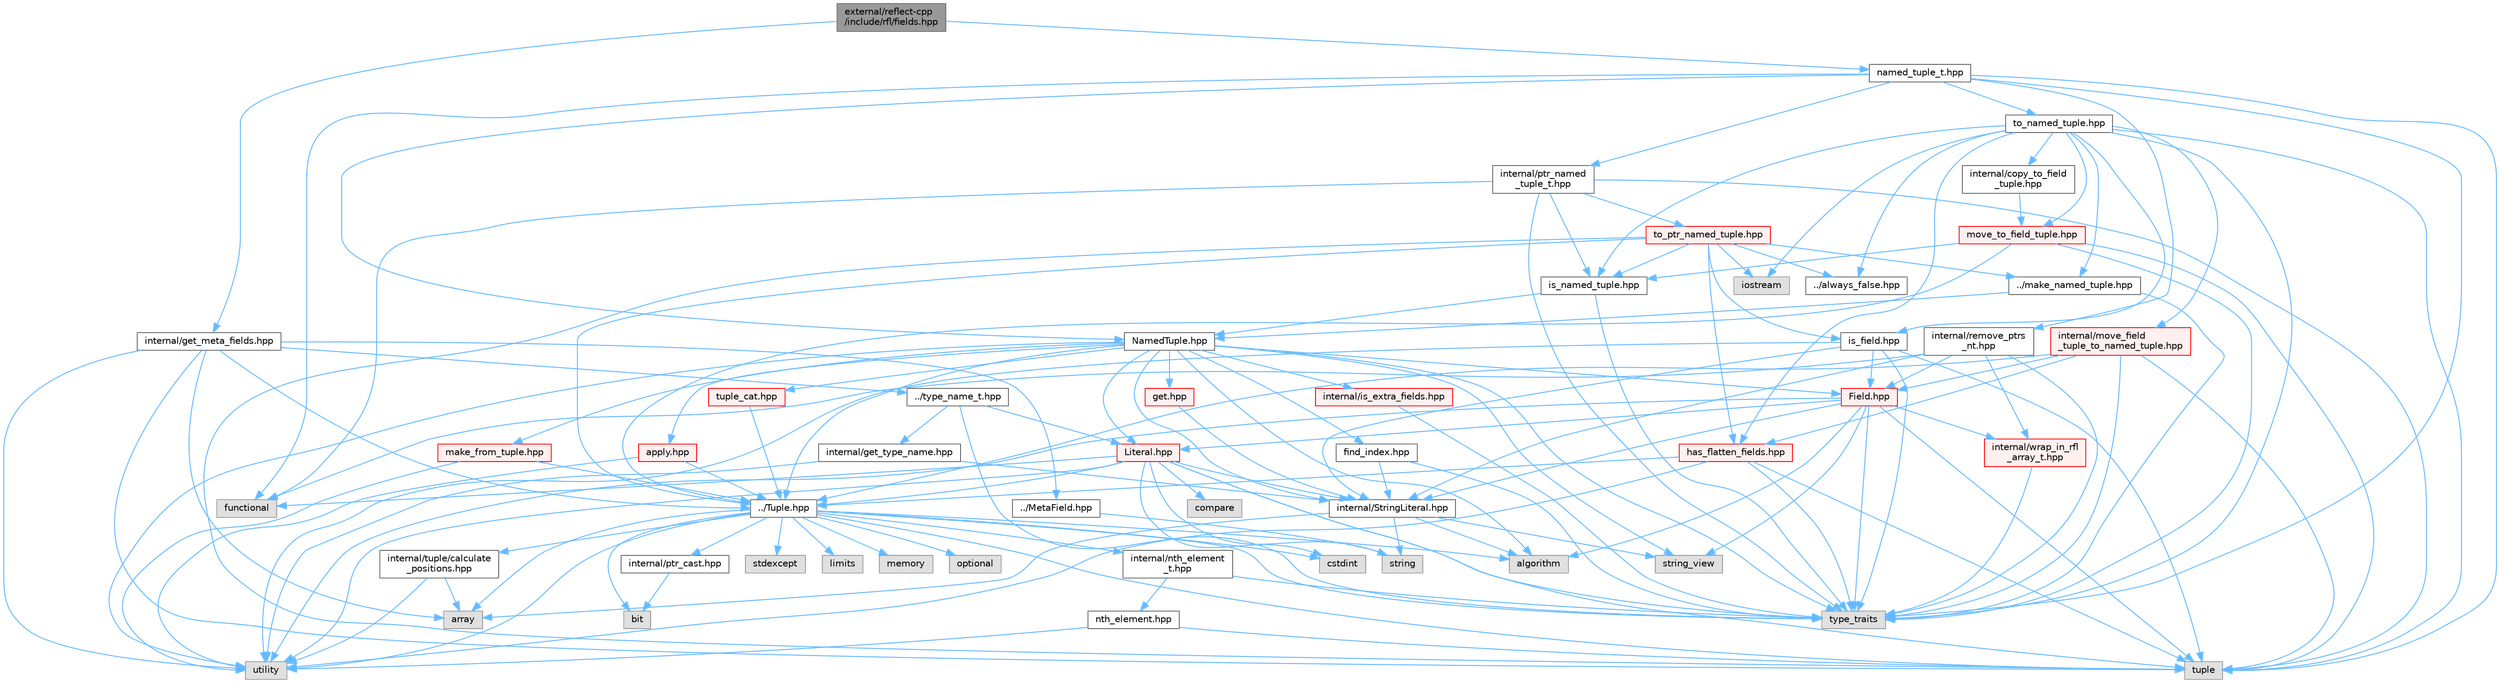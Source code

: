digraph "external/reflect-cpp/include/rfl/fields.hpp"
{
 // LATEX_PDF_SIZE
  bgcolor="transparent";
  edge [fontname=Helvetica,fontsize=10,labelfontname=Helvetica,labelfontsize=10];
  node [fontname=Helvetica,fontsize=10,shape=box,height=0.2,width=0.4];
  Node1 [id="Node000001",label="external/reflect-cpp\l/include/rfl/fields.hpp",height=0.2,width=0.4,color="gray40", fillcolor="grey60", style="filled", fontcolor="black",tooltip=" "];
  Node1 -> Node2 [id="edge1_Node000001_Node000002",color="steelblue1",style="solid",tooltip=" "];
  Node2 [id="Node000002",label="internal/get_meta_fields.hpp",height=0.2,width=0.4,color="grey40", fillcolor="white", style="filled",URL="$get__meta__fields_8hpp.html",tooltip=" "];
  Node2 -> Node3 [id="edge2_Node000002_Node000003",color="steelblue1",style="solid",tooltip=" "];
  Node3 [id="Node000003",label="array",height=0.2,width=0.4,color="grey60", fillcolor="#E0E0E0", style="filled",tooltip=" "];
  Node2 -> Node4 [id="edge3_Node000002_Node000004",color="steelblue1",style="solid",tooltip=" "];
  Node4 [id="Node000004",label="tuple",height=0.2,width=0.4,color="grey60", fillcolor="#E0E0E0", style="filled",tooltip=" "];
  Node2 -> Node5 [id="edge4_Node000002_Node000005",color="steelblue1",style="solid",tooltip=" "];
  Node5 [id="Node000005",label="utility",height=0.2,width=0.4,color="grey60", fillcolor="#E0E0E0", style="filled",tooltip=" "];
  Node2 -> Node6 [id="edge5_Node000002_Node000006",color="steelblue1",style="solid",tooltip=" "];
  Node6 [id="Node000006",label="../MetaField.hpp",height=0.2,width=0.4,color="grey40", fillcolor="white", style="filled",URL="$_meta_field_8hpp.html",tooltip=" "];
  Node6 -> Node7 [id="edge6_Node000006_Node000007",color="steelblue1",style="solid",tooltip=" "];
  Node7 [id="Node000007",label="string",height=0.2,width=0.4,color="grey60", fillcolor="#E0E0E0", style="filled",tooltip=" "];
  Node2 -> Node8 [id="edge7_Node000002_Node000008",color="steelblue1",style="solid",tooltip=" "];
  Node8 [id="Node000008",label="../Tuple.hpp",height=0.2,width=0.4,color="grey40", fillcolor="white", style="filled",URL="$_tuple_8hpp.html",tooltip=" "];
  Node8 -> Node9 [id="edge8_Node000008_Node000009",color="steelblue1",style="solid",tooltip=" "];
  Node9 [id="Node000009",label="algorithm",height=0.2,width=0.4,color="grey60", fillcolor="#E0E0E0", style="filled",tooltip=" "];
  Node8 -> Node3 [id="edge9_Node000008_Node000003",color="steelblue1",style="solid",tooltip=" "];
  Node8 -> Node10 [id="edge10_Node000008_Node000010",color="steelblue1",style="solid",tooltip=" "];
  Node10 [id="Node000010",label="bit",height=0.2,width=0.4,color="grey60", fillcolor="#E0E0E0", style="filled",tooltip=" "];
  Node8 -> Node11 [id="edge11_Node000008_Node000011",color="steelblue1",style="solid",tooltip=" "];
  Node11 [id="Node000011",label="cstdint",height=0.2,width=0.4,color="grey60", fillcolor="#E0E0E0", style="filled",tooltip=" "];
  Node8 -> Node12 [id="edge12_Node000008_Node000012",color="steelblue1",style="solid",tooltip=" "];
  Node12 [id="Node000012",label="limits",height=0.2,width=0.4,color="grey60", fillcolor="#E0E0E0", style="filled",tooltip=" "];
  Node8 -> Node13 [id="edge13_Node000008_Node000013",color="steelblue1",style="solid",tooltip=" "];
  Node13 [id="Node000013",label="memory",height=0.2,width=0.4,color="grey60", fillcolor="#E0E0E0", style="filled",tooltip=" "];
  Node8 -> Node14 [id="edge14_Node000008_Node000014",color="steelblue1",style="solid",tooltip=" "];
  Node14 [id="Node000014",label="optional",height=0.2,width=0.4,color="grey60", fillcolor="#E0E0E0", style="filled",tooltip=" "];
  Node8 -> Node15 [id="edge15_Node000008_Node000015",color="steelblue1",style="solid",tooltip=" "];
  Node15 [id="Node000015",label="stdexcept",height=0.2,width=0.4,color="grey60", fillcolor="#E0E0E0", style="filled",tooltip=" "];
  Node8 -> Node4 [id="edge16_Node000008_Node000004",color="steelblue1",style="solid",tooltip=" "];
  Node8 -> Node16 [id="edge17_Node000008_Node000016",color="steelblue1",style="solid",tooltip=" "];
  Node16 [id="Node000016",label="type_traits",height=0.2,width=0.4,color="grey60", fillcolor="#E0E0E0", style="filled",tooltip=" "];
  Node8 -> Node5 [id="edge18_Node000008_Node000005",color="steelblue1",style="solid",tooltip=" "];
  Node8 -> Node17 [id="edge19_Node000008_Node000017",color="steelblue1",style="solid",tooltip=" "];
  Node17 [id="Node000017",label="internal/nth_element\l_t.hpp",height=0.2,width=0.4,color="grey40", fillcolor="white", style="filled",URL="$nth__element__t_8hpp.html",tooltip=" "];
  Node17 -> Node16 [id="edge20_Node000017_Node000016",color="steelblue1",style="solid",tooltip=" "];
  Node17 -> Node18 [id="edge21_Node000017_Node000018",color="steelblue1",style="solid",tooltip=" "];
  Node18 [id="Node000018",label="nth_element.hpp",height=0.2,width=0.4,color="grey40", fillcolor="white", style="filled",URL="$nth__element_8hpp.html",tooltip=" "];
  Node18 -> Node4 [id="edge22_Node000018_Node000004",color="steelblue1",style="solid",tooltip=" "];
  Node18 -> Node5 [id="edge23_Node000018_Node000005",color="steelblue1",style="solid",tooltip=" "];
  Node8 -> Node19 [id="edge24_Node000008_Node000019",color="steelblue1",style="solid",tooltip=" "];
  Node19 [id="Node000019",label="internal/ptr_cast.hpp",height=0.2,width=0.4,color="grey40", fillcolor="white", style="filled",URL="$ptr__cast_8hpp.html",tooltip=" "];
  Node19 -> Node10 [id="edge25_Node000019_Node000010",color="steelblue1",style="solid",tooltip=" "];
  Node8 -> Node20 [id="edge26_Node000008_Node000020",color="steelblue1",style="solid",tooltip=" "];
  Node20 [id="Node000020",label="internal/tuple/calculate\l_positions.hpp",height=0.2,width=0.4,color="grey40", fillcolor="white", style="filled",URL="$calculate__positions_8hpp.html",tooltip=" "];
  Node20 -> Node3 [id="edge27_Node000020_Node000003",color="steelblue1",style="solid",tooltip=" "];
  Node20 -> Node5 [id="edge28_Node000020_Node000005",color="steelblue1",style="solid",tooltip=" "];
  Node2 -> Node21 [id="edge29_Node000002_Node000021",color="steelblue1",style="solid",tooltip=" "];
  Node21 [id="Node000021",label="../type_name_t.hpp",height=0.2,width=0.4,color="grey40", fillcolor="white", style="filled",URL="$type__name__t_8hpp.html",tooltip=" "];
  Node21 -> Node16 [id="edge30_Node000021_Node000016",color="steelblue1",style="solid",tooltip=" "];
  Node21 -> Node22 [id="edge31_Node000021_Node000022",color="steelblue1",style="solid",tooltip=" "];
  Node22 [id="Node000022",label="Literal.hpp",height=0.2,width=0.4,color="red", fillcolor="#FFF0F0", style="filled",URL="$_literal_8hpp.html",tooltip=" "];
  Node22 -> Node23 [id="edge32_Node000022_Node000023",color="steelblue1",style="solid",tooltip=" "];
  Node23 [id="Node000023",label="compare",height=0.2,width=0.4,color="grey60", fillcolor="#E0E0E0", style="filled",tooltip=" "];
  Node22 -> Node11 [id="edge33_Node000022_Node000011",color="steelblue1",style="solid",tooltip=" "];
  Node22 -> Node24 [id="edge34_Node000022_Node000024",color="steelblue1",style="solid",tooltip=" "];
  Node24 [id="Node000024",label="functional",height=0.2,width=0.4,color="grey60", fillcolor="#E0E0E0", style="filled",tooltip=" "];
  Node22 -> Node7 [id="edge35_Node000022_Node000007",color="steelblue1",style="solid",tooltip=" "];
  Node22 -> Node4 [id="edge36_Node000022_Node000004",color="steelblue1",style="solid",tooltip=" "];
  Node22 -> Node16 [id="edge37_Node000022_Node000016",color="steelblue1",style="solid",tooltip=" "];
  Node22 -> Node5 [id="edge38_Node000022_Node000005",color="steelblue1",style="solid",tooltip=" "];
  Node22 -> Node8 [id="edge39_Node000022_Node000008",color="steelblue1",style="solid",tooltip=" "];
  Node22 -> Node29 [id="edge40_Node000022_Node000029",color="steelblue1",style="solid",tooltip=" "];
  Node29 [id="Node000029",label="internal/StringLiteral.hpp",height=0.2,width=0.4,color="grey40", fillcolor="white", style="filled",URL="$_string_literal_8hpp.html",tooltip=" "];
  Node29 -> Node9 [id="edge41_Node000029_Node000009",color="steelblue1",style="solid",tooltip=" "];
  Node29 -> Node3 [id="edge42_Node000029_Node000003",color="steelblue1",style="solid",tooltip=" "];
  Node29 -> Node7 [id="edge43_Node000029_Node000007",color="steelblue1",style="solid",tooltip=" "];
  Node29 -> Node30 [id="edge44_Node000029_Node000030",color="steelblue1",style="solid",tooltip=" "];
  Node30 [id="Node000030",label="string_view",height=0.2,width=0.4,color="grey60", fillcolor="#E0E0E0", style="filled",tooltip=" "];
  Node21 -> Node32 [id="edge45_Node000021_Node000032",color="steelblue1",style="solid",tooltip=" "];
  Node32 [id="Node000032",label="internal/get_type_name.hpp",height=0.2,width=0.4,color="grey40", fillcolor="white", style="filled",URL="$get__type__name_8hpp.html",tooltip=" "];
  Node32 -> Node5 [id="edge46_Node000032_Node000005",color="steelblue1",style="solid",tooltip=" "];
  Node32 -> Node29 [id="edge47_Node000032_Node000029",color="steelblue1",style="solid",tooltip=" "];
  Node1 -> Node33 [id="edge48_Node000001_Node000033",color="steelblue1",style="solid",tooltip=" "];
  Node33 [id="Node000033",label="named_tuple_t.hpp",height=0.2,width=0.4,color="grey40", fillcolor="white", style="filled",URL="$named__tuple__t_8hpp.html",tooltip=" "];
  Node33 -> Node24 [id="edge49_Node000033_Node000024",color="steelblue1",style="solid",tooltip=" "];
  Node33 -> Node4 [id="edge50_Node000033_Node000004",color="steelblue1",style="solid",tooltip=" "];
  Node33 -> Node16 [id="edge51_Node000033_Node000016",color="steelblue1",style="solid",tooltip=" "];
  Node33 -> Node34 [id="edge52_Node000033_Node000034",color="steelblue1",style="solid",tooltip=" "];
  Node34 [id="Node000034",label="NamedTuple.hpp",height=0.2,width=0.4,color="grey40", fillcolor="white", style="filled",URL="$_named_tuple_8hpp.html",tooltip=" "];
  Node34 -> Node9 [id="edge53_Node000034_Node000009",color="steelblue1",style="solid",tooltip=" "];
  Node34 -> Node30 [id="edge54_Node000034_Node000030",color="steelblue1",style="solid",tooltip=" "];
  Node34 -> Node16 [id="edge55_Node000034_Node000016",color="steelblue1",style="solid",tooltip=" "];
  Node34 -> Node5 [id="edge56_Node000034_Node000005",color="steelblue1",style="solid",tooltip=" "];
  Node34 -> Node35 [id="edge57_Node000034_Node000035",color="steelblue1",style="solid",tooltip=" "];
  Node35 [id="Node000035",label="Field.hpp",height=0.2,width=0.4,color="red", fillcolor="#FFF0F0", style="filled",URL="$_field_8hpp.html",tooltip=" "];
  Node35 -> Node9 [id="edge58_Node000035_Node000009",color="steelblue1",style="solid",tooltip=" "];
  Node35 -> Node30 [id="edge59_Node000035_Node000030",color="steelblue1",style="solid",tooltip=" "];
  Node35 -> Node4 [id="edge60_Node000035_Node000004",color="steelblue1",style="solid",tooltip=" "];
  Node35 -> Node16 [id="edge61_Node000035_Node000016",color="steelblue1",style="solid",tooltip=" "];
  Node35 -> Node5 [id="edge62_Node000035_Node000005",color="steelblue1",style="solid",tooltip=" "];
  Node35 -> Node22 [id="edge63_Node000035_Node000022",color="steelblue1",style="solid",tooltip=" "];
  Node35 -> Node29 [id="edge64_Node000035_Node000029",color="steelblue1",style="solid",tooltip=" "];
  Node35 -> Node40 [id="edge65_Node000035_Node000040",color="steelblue1",style="solid",tooltip=" "];
  Node40 [id="Node000040",label="internal/wrap_in_rfl\l_array_t.hpp",height=0.2,width=0.4,color="red", fillcolor="#FFF0F0", style="filled",URL="$wrap__in__rfl__array__t_8hpp.html",tooltip=" "];
  Node40 -> Node16 [id="edge66_Node000040_Node000016",color="steelblue1",style="solid",tooltip=" "];
  Node34 -> Node22 [id="edge67_Node000034_Node000022",color="steelblue1",style="solid",tooltip=" "];
  Node34 -> Node8 [id="edge68_Node000034_Node000008",color="steelblue1",style="solid",tooltip=" "];
  Node34 -> Node41 [id="edge69_Node000034_Node000041",color="steelblue1",style="solid",tooltip=" "];
  Node41 [id="Node000041",label="apply.hpp",height=0.2,width=0.4,color="red", fillcolor="#FFF0F0", style="filled",URL="$apply_8hpp.html",tooltip=" "];
  Node41 -> Node5 [id="edge70_Node000041_Node000005",color="steelblue1",style="solid",tooltip=" "];
  Node41 -> Node8 [id="edge71_Node000041_Node000008",color="steelblue1",style="solid",tooltip=" "];
  Node34 -> Node43 [id="edge72_Node000034_Node000043",color="steelblue1",style="solid",tooltip=" "];
  Node43 [id="Node000043",label="get.hpp",height=0.2,width=0.4,color="red", fillcolor="#FFF0F0", style="filled",URL="$get_8hpp.html",tooltip=" "];
  Node43 -> Node29 [id="edge73_Node000043_Node000029",color="steelblue1",style="solid",tooltip=" "];
  Node34 -> Node29 [id="edge74_Node000034_Node000029",color="steelblue1",style="solid",tooltip=" "];
  Node34 -> Node46 [id="edge75_Node000034_Node000046",color="steelblue1",style="solid",tooltip=" "];
  Node46 [id="Node000046",label="find_index.hpp",height=0.2,width=0.4,color="grey40", fillcolor="white", style="filled",URL="$find__index_8hpp.html",tooltip=" "];
  Node46 -> Node16 [id="edge76_Node000046_Node000016",color="steelblue1",style="solid",tooltip=" "];
  Node46 -> Node29 [id="edge77_Node000046_Node000029",color="steelblue1",style="solid",tooltip=" "];
  Node34 -> Node47 [id="edge78_Node000034_Node000047",color="steelblue1",style="solid",tooltip=" "];
  Node47 [id="Node000047",label="internal/is_extra_fields.hpp",height=0.2,width=0.4,color="red", fillcolor="#FFF0F0", style="filled",URL="$is__extra__fields_8hpp.html",tooltip=" "];
  Node47 -> Node16 [id="edge79_Node000047_Node000016",color="steelblue1",style="solid",tooltip=" "];
  Node34 -> Node50 [id="edge80_Node000034_Node000050",color="steelblue1",style="solid",tooltip=" "];
  Node50 [id="Node000050",label="make_from_tuple.hpp",height=0.2,width=0.4,color="red", fillcolor="#FFF0F0", style="filled",URL="$make__from__tuple_8hpp.html",tooltip=" "];
  Node50 -> Node5 [id="edge81_Node000050_Node000005",color="steelblue1",style="solid",tooltip=" "];
  Node50 -> Node8 [id="edge82_Node000050_Node000008",color="steelblue1",style="solid",tooltip=" "];
  Node34 -> Node52 [id="edge83_Node000034_Node000052",color="steelblue1",style="solid",tooltip=" "];
  Node52 [id="Node000052",label="tuple_cat.hpp",height=0.2,width=0.4,color="red", fillcolor="#FFF0F0", style="filled",URL="$tuple__cat_8hpp.html",tooltip=" "];
  Node52 -> Node8 [id="edge84_Node000052_Node000008",color="steelblue1",style="solid",tooltip=" "];
  Node33 -> Node54 [id="edge85_Node000033_Node000054",color="steelblue1",style="solid",tooltip=" "];
  Node54 [id="Node000054",label="internal/ptr_named\l_tuple_t.hpp",height=0.2,width=0.4,color="grey40", fillcolor="white", style="filled",URL="$ptr__named__tuple__t_8hpp.html",tooltip=" "];
  Node54 -> Node24 [id="edge86_Node000054_Node000024",color="steelblue1",style="solid",tooltip=" "];
  Node54 -> Node4 [id="edge87_Node000054_Node000004",color="steelblue1",style="solid",tooltip=" "];
  Node54 -> Node16 [id="edge88_Node000054_Node000016",color="steelblue1",style="solid",tooltip=" "];
  Node54 -> Node55 [id="edge89_Node000054_Node000055",color="steelblue1",style="solid",tooltip=" "];
  Node55 [id="Node000055",label="is_named_tuple.hpp",height=0.2,width=0.4,color="grey40", fillcolor="white", style="filled",URL="$is__named__tuple_8hpp.html",tooltip=" "];
  Node55 -> Node16 [id="edge90_Node000055_Node000016",color="steelblue1",style="solid",tooltip=" "];
  Node55 -> Node34 [id="edge91_Node000055_Node000034",color="steelblue1",style="solid",tooltip=" "];
  Node54 -> Node56 [id="edge92_Node000054_Node000056",color="steelblue1",style="solid",tooltip=" "];
  Node56 [id="Node000056",label="to_ptr_named_tuple.hpp",height=0.2,width=0.4,color="red", fillcolor="#FFF0F0", style="filled",URL="$to__ptr__named__tuple_8hpp.html",tooltip=" "];
  Node56 -> Node27 [id="edge93_Node000056_Node000027",color="steelblue1",style="solid",tooltip=" "];
  Node27 [id="Node000027",label="iostream",height=0.2,width=0.4,color="grey60", fillcolor="#E0E0E0", style="filled",tooltip=" "];
  Node56 -> Node4 [id="edge94_Node000056_Node000004",color="steelblue1",style="solid",tooltip=" "];
  Node56 -> Node8 [id="edge95_Node000056_Node000008",color="steelblue1",style="solid",tooltip=" "];
  Node56 -> Node57 [id="edge96_Node000056_Node000057",color="steelblue1",style="solid",tooltip=" "];
  Node57 [id="Node000057",label="../always_false.hpp",height=0.2,width=0.4,color="grey40", fillcolor="white", style="filled",URL="$always__false_8hpp.html",tooltip=" "];
  Node56 -> Node67 [id="edge97_Node000056_Node000067",color="steelblue1",style="solid",tooltip=" "];
  Node67 [id="Node000067",label="../make_named_tuple.hpp",height=0.2,width=0.4,color="grey40", fillcolor="white", style="filled",URL="$make__named__tuple_8hpp.html",tooltip=" "];
  Node67 -> Node16 [id="edge98_Node000067_Node000016",color="steelblue1",style="solid",tooltip=" "];
  Node67 -> Node34 [id="edge99_Node000067_Node000034",color="steelblue1",style="solid",tooltip=" "];
  Node56 -> Node77 [id="edge100_Node000056_Node000077",color="steelblue1",style="solid",tooltip=" "];
  Node77 [id="Node000077",label="has_flatten_fields.hpp",height=0.2,width=0.4,color="red", fillcolor="#FFF0F0", style="filled",URL="$has__flatten__fields_8hpp.html",tooltip=" "];
  Node77 -> Node4 [id="edge101_Node000077_Node000004",color="steelblue1",style="solid",tooltip=" "];
  Node77 -> Node16 [id="edge102_Node000077_Node000016",color="steelblue1",style="solid",tooltip=" "];
  Node77 -> Node5 [id="edge103_Node000077_Node000005",color="steelblue1",style="solid",tooltip=" "];
  Node77 -> Node8 [id="edge104_Node000077_Node000008",color="steelblue1",style="solid",tooltip=" "];
  Node56 -> Node72 [id="edge105_Node000056_Node000072",color="steelblue1",style="solid",tooltip=" "];
  Node72 [id="Node000072",label="is_field.hpp",height=0.2,width=0.4,color="grey40", fillcolor="white", style="filled",URL="$is__field_8hpp.html",tooltip=" "];
  Node72 -> Node4 [id="edge106_Node000072_Node000004",color="steelblue1",style="solid",tooltip=" "];
  Node72 -> Node16 [id="edge107_Node000072_Node000016",color="steelblue1",style="solid",tooltip=" "];
  Node72 -> Node5 [id="edge108_Node000072_Node000005",color="steelblue1",style="solid",tooltip=" "];
  Node72 -> Node35 [id="edge109_Node000072_Node000035",color="steelblue1",style="solid",tooltip=" "];
  Node72 -> Node29 [id="edge110_Node000072_Node000029",color="steelblue1",style="solid",tooltip=" "];
  Node56 -> Node55 [id="edge111_Node000056_Node000055",color="steelblue1",style="solid",tooltip=" "];
  Node33 -> Node85 [id="edge112_Node000033_Node000085",color="steelblue1",style="solid",tooltip=" "];
  Node85 [id="Node000085",label="internal/remove_ptrs\l_nt.hpp",height=0.2,width=0.4,color="grey40", fillcolor="white", style="filled",URL="$remove__ptrs__nt_8hpp.html",tooltip=" "];
  Node85 -> Node24 [id="edge113_Node000085_Node000024",color="steelblue1",style="solid",tooltip=" "];
  Node85 -> Node16 [id="edge114_Node000085_Node000016",color="steelblue1",style="solid",tooltip=" "];
  Node85 -> Node35 [id="edge115_Node000085_Node000035",color="steelblue1",style="solid",tooltip=" "];
  Node85 -> Node29 [id="edge116_Node000085_Node000029",color="steelblue1",style="solid",tooltip=" "];
  Node85 -> Node40 [id="edge117_Node000085_Node000040",color="steelblue1",style="solid",tooltip=" "];
  Node33 -> Node86 [id="edge118_Node000033_Node000086",color="steelblue1",style="solid",tooltip=" "];
  Node86 [id="Node000086",label="to_named_tuple.hpp",height=0.2,width=0.4,color="grey40", fillcolor="white", style="filled",URL="$to__named__tuple_8hpp.html",tooltip=" "];
  Node86 -> Node27 [id="edge119_Node000086_Node000027",color="steelblue1",style="solid",tooltip=" "];
  Node86 -> Node4 [id="edge120_Node000086_Node000004",color="steelblue1",style="solid",tooltip=" "];
  Node86 -> Node16 [id="edge121_Node000086_Node000016",color="steelblue1",style="solid",tooltip=" "];
  Node86 -> Node57 [id="edge122_Node000086_Node000057",color="steelblue1",style="solid",tooltip=" "];
  Node86 -> Node87 [id="edge123_Node000086_Node000087",color="steelblue1",style="solid",tooltip=" "];
  Node87 [id="Node000087",label="internal/copy_to_field\l_tuple.hpp",height=0.2,width=0.4,color="grey40", fillcolor="white", style="filled",URL="$copy__to__field__tuple_8hpp.html",tooltip=" "];
  Node87 -> Node88 [id="edge124_Node000087_Node000088",color="steelblue1",style="solid",tooltip=" "];
  Node88 [id="Node000088",label="move_to_field_tuple.hpp",height=0.2,width=0.4,color="red", fillcolor="#FFF0F0", style="filled",URL="$move__to__field__tuple_8hpp.html",tooltip=" "];
  Node88 -> Node4 [id="edge125_Node000088_Node000004",color="steelblue1",style="solid",tooltip=" "];
  Node88 -> Node16 [id="edge126_Node000088_Node000016",color="steelblue1",style="solid",tooltip=" "];
  Node88 -> Node8 [id="edge127_Node000088_Node000008",color="steelblue1",style="solid",tooltip=" "];
  Node88 -> Node55 [id="edge128_Node000088_Node000055",color="steelblue1",style="solid",tooltip=" "];
  Node86 -> Node77 [id="edge129_Node000086_Node000077",color="steelblue1",style="solid",tooltip=" "];
  Node86 -> Node72 [id="edge130_Node000086_Node000072",color="steelblue1",style="solid",tooltip=" "];
  Node86 -> Node55 [id="edge131_Node000086_Node000055",color="steelblue1",style="solid",tooltip=" "];
  Node86 -> Node89 [id="edge132_Node000086_Node000089",color="steelblue1",style="solid",tooltip=" "];
  Node89 [id="Node000089",label="internal/move_field\l_tuple_to_named_tuple.hpp",height=0.2,width=0.4,color="red", fillcolor="#FFF0F0", style="filled",URL="$move__field__tuple__to__named__tuple_8hpp.html",tooltip=" "];
  Node89 -> Node4 [id="edge133_Node000089_Node000004",color="steelblue1",style="solid",tooltip=" "];
  Node89 -> Node16 [id="edge134_Node000089_Node000016",color="steelblue1",style="solid",tooltip=" "];
  Node89 -> Node35 [id="edge135_Node000089_Node000035",color="steelblue1",style="solid",tooltip=" "];
  Node89 -> Node8 [id="edge136_Node000089_Node000008",color="steelblue1",style="solid",tooltip=" "];
  Node89 -> Node77 [id="edge137_Node000089_Node000077",color="steelblue1",style="solid",tooltip=" "];
  Node86 -> Node88 [id="edge138_Node000086_Node000088",color="steelblue1",style="solid",tooltip=" "];
  Node86 -> Node67 [id="edge139_Node000086_Node000067",color="steelblue1",style="solid",tooltip=" "];
}
